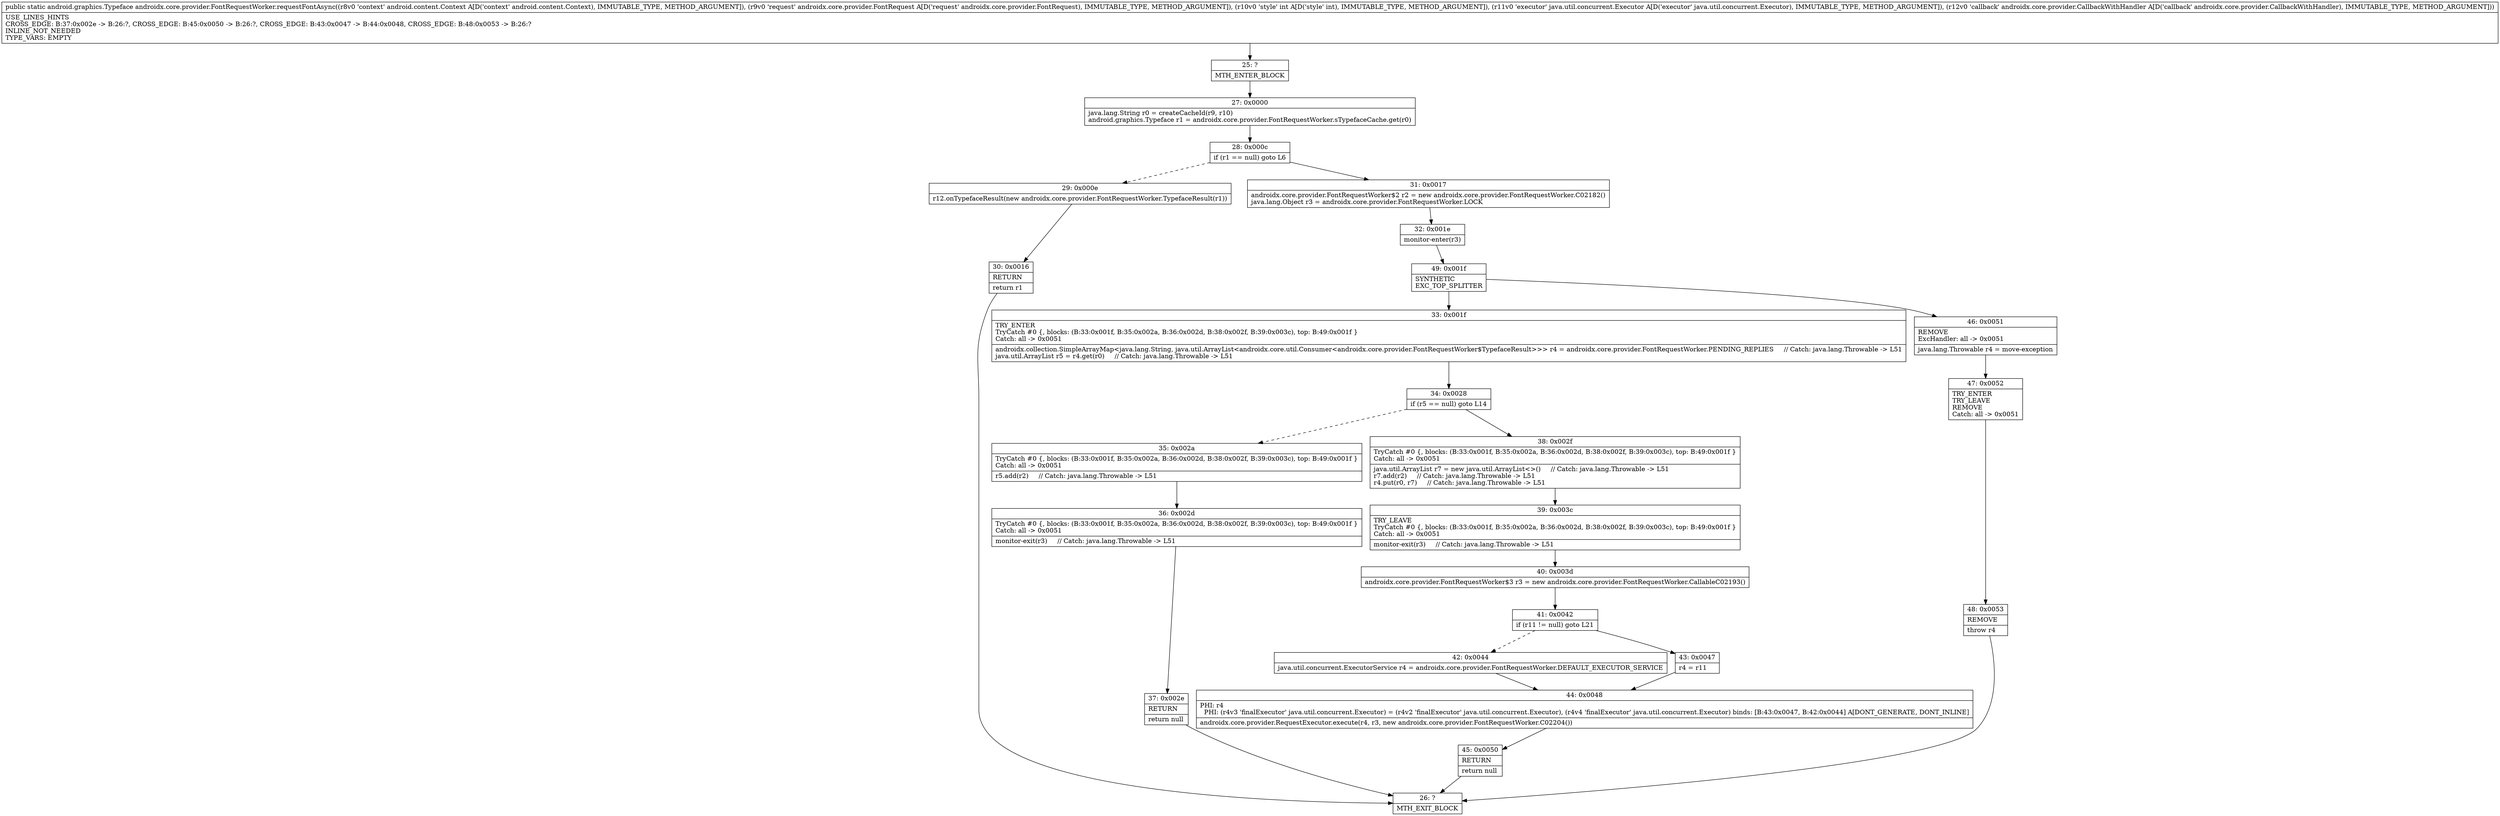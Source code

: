 digraph "CFG forandroidx.core.provider.FontRequestWorker.requestFontAsync(Landroid\/content\/Context;Landroidx\/core\/provider\/FontRequest;ILjava\/util\/concurrent\/Executor;Landroidx\/core\/provider\/CallbackWithHandler;)Landroid\/graphics\/Typeface;" {
Node_25 [shape=record,label="{25\:\ ?|MTH_ENTER_BLOCK\l}"];
Node_27 [shape=record,label="{27\:\ 0x0000|java.lang.String r0 = createCacheId(r9, r10)\landroid.graphics.Typeface r1 = androidx.core.provider.FontRequestWorker.sTypefaceCache.get(r0)\l}"];
Node_28 [shape=record,label="{28\:\ 0x000c|if (r1 == null) goto L6\l}"];
Node_29 [shape=record,label="{29\:\ 0x000e|r12.onTypefaceResult(new androidx.core.provider.FontRequestWorker.TypefaceResult(r1))\l}"];
Node_30 [shape=record,label="{30\:\ 0x0016|RETURN\l|return r1\l}"];
Node_26 [shape=record,label="{26\:\ ?|MTH_EXIT_BLOCK\l}"];
Node_31 [shape=record,label="{31\:\ 0x0017|androidx.core.provider.FontRequestWorker$2 r2 = new androidx.core.provider.FontRequestWorker.C02182()\ljava.lang.Object r3 = androidx.core.provider.FontRequestWorker.LOCK\l}"];
Node_32 [shape=record,label="{32\:\ 0x001e|monitor\-enter(r3)\l}"];
Node_49 [shape=record,label="{49\:\ 0x001f|SYNTHETIC\lEXC_TOP_SPLITTER\l}"];
Node_33 [shape=record,label="{33\:\ 0x001f|TRY_ENTER\lTryCatch #0 \{, blocks: (B:33:0x001f, B:35:0x002a, B:36:0x002d, B:38:0x002f, B:39:0x003c), top: B:49:0x001f \}\lCatch: all \-\> 0x0051\l|androidx.collection.SimpleArrayMap\<java.lang.String, java.util.ArrayList\<androidx.core.util.Consumer\<androidx.core.provider.FontRequestWorker$TypefaceResult\>\>\> r4 = androidx.core.provider.FontRequestWorker.PENDING_REPLIES     \/\/ Catch: java.lang.Throwable \-\> L51\ljava.util.ArrayList r5 = r4.get(r0)     \/\/ Catch: java.lang.Throwable \-\> L51\l}"];
Node_34 [shape=record,label="{34\:\ 0x0028|if (r5 == null) goto L14\l}"];
Node_35 [shape=record,label="{35\:\ 0x002a|TryCatch #0 \{, blocks: (B:33:0x001f, B:35:0x002a, B:36:0x002d, B:38:0x002f, B:39:0x003c), top: B:49:0x001f \}\lCatch: all \-\> 0x0051\l|r5.add(r2)     \/\/ Catch: java.lang.Throwable \-\> L51\l}"];
Node_36 [shape=record,label="{36\:\ 0x002d|TryCatch #0 \{, blocks: (B:33:0x001f, B:35:0x002a, B:36:0x002d, B:38:0x002f, B:39:0x003c), top: B:49:0x001f \}\lCatch: all \-\> 0x0051\l|monitor\-exit(r3)     \/\/ Catch: java.lang.Throwable \-\> L51\l}"];
Node_37 [shape=record,label="{37\:\ 0x002e|RETURN\l|return null\l}"];
Node_38 [shape=record,label="{38\:\ 0x002f|TryCatch #0 \{, blocks: (B:33:0x001f, B:35:0x002a, B:36:0x002d, B:38:0x002f, B:39:0x003c), top: B:49:0x001f \}\lCatch: all \-\> 0x0051\l|java.util.ArrayList r7 = new java.util.ArrayList\<\>()     \/\/ Catch: java.lang.Throwable \-\> L51\lr7.add(r2)     \/\/ Catch: java.lang.Throwable \-\> L51\lr4.put(r0, r7)     \/\/ Catch: java.lang.Throwable \-\> L51\l}"];
Node_39 [shape=record,label="{39\:\ 0x003c|TRY_LEAVE\lTryCatch #0 \{, blocks: (B:33:0x001f, B:35:0x002a, B:36:0x002d, B:38:0x002f, B:39:0x003c), top: B:49:0x001f \}\lCatch: all \-\> 0x0051\l|monitor\-exit(r3)     \/\/ Catch: java.lang.Throwable \-\> L51\l}"];
Node_40 [shape=record,label="{40\:\ 0x003d|androidx.core.provider.FontRequestWorker$3 r3 = new androidx.core.provider.FontRequestWorker.CallableC02193()\l}"];
Node_41 [shape=record,label="{41\:\ 0x0042|if (r11 != null) goto L21\l}"];
Node_42 [shape=record,label="{42\:\ 0x0044|java.util.concurrent.ExecutorService r4 = androidx.core.provider.FontRequestWorker.DEFAULT_EXECUTOR_SERVICE\l}"];
Node_44 [shape=record,label="{44\:\ 0x0048|PHI: r4 \l  PHI: (r4v3 'finalExecutor' java.util.concurrent.Executor) = (r4v2 'finalExecutor' java.util.concurrent.Executor), (r4v4 'finalExecutor' java.util.concurrent.Executor) binds: [B:43:0x0047, B:42:0x0044] A[DONT_GENERATE, DONT_INLINE]\l|androidx.core.provider.RequestExecutor.execute(r4, r3, new androidx.core.provider.FontRequestWorker.C02204())\l}"];
Node_45 [shape=record,label="{45\:\ 0x0050|RETURN\l|return null\l}"];
Node_43 [shape=record,label="{43\:\ 0x0047|r4 = r11\l}"];
Node_46 [shape=record,label="{46\:\ 0x0051|REMOVE\lExcHandler: all \-\> 0x0051\l|java.lang.Throwable r4 = move\-exception\l}"];
Node_47 [shape=record,label="{47\:\ 0x0052|TRY_ENTER\lTRY_LEAVE\lREMOVE\lCatch: all \-\> 0x0051\l}"];
Node_48 [shape=record,label="{48\:\ 0x0053|REMOVE\l|throw r4\l}"];
MethodNode[shape=record,label="{public static android.graphics.Typeface androidx.core.provider.FontRequestWorker.requestFontAsync((r8v0 'context' android.content.Context A[D('context' android.content.Context), IMMUTABLE_TYPE, METHOD_ARGUMENT]), (r9v0 'request' androidx.core.provider.FontRequest A[D('request' androidx.core.provider.FontRequest), IMMUTABLE_TYPE, METHOD_ARGUMENT]), (r10v0 'style' int A[D('style' int), IMMUTABLE_TYPE, METHOD_ARGUMENT]), (r11v0 'executor' java.util.concurrent.Executor A[D('executor' java.util.concurrent.Executor), IMMUTABLE_TYPE, METHOD_ARGUMENT]), (r12v0 'callback' androidx.core.provider.CallbackWithHandler A[D('callback' androidx.core.provider.CallbackWithHandler), IMMUTABLE_TYPE, METHOD_ARGUMENT]))  | USE_LINES_HINTS\lCROSS_EDGE: B:37:0x002e \-\> B:26:?, CROSS_EDGE: B:45:0x0050 \-\> B:26:?, CROSS_EDGE: B:43:0x0047 \-\> B:44:0x0048, CROSS_EDGE: B:48:0x0053 \-\> B:26:?\lINLINE_NOT_NEEDED\lTYPE_VARS: EMPTY\l}"];
MethodNode -> Node_25;Node_25 -> Node_27;
Node_27 -> Node_28;
Node_28 -> Node_29[style=dashed];
Node_28 -> Node_31;
Node_29 -> Node_30;
Node_30 -> Node_26;
Node_31 -> Node_32;
Node_32 -> Node_49;
Node_49 -> Node_33;
Node_49 -> Node_46;
Node_33 -> Node_34;
Node_34 -> Node_35[style=dashed];
Node_34 -> Node_38;
Node_35 -> Node_36;
Node_36 -> Node_37;
Node_37 -> Node_26;
Node_38 -> Node_39;
Node_39 -> Node_40;
Node_40 -> Node_41;
Node_41 -> Node_42[style=dashed];
Node_41 -> Node_43;
Node_42 -> Node_44;
Node_44 -> Node_45;
Node_45 -> Node_26;
Node_43 -> Node_44;
Node_46 -> Node_47;
Node_47 -> Node_48;
Node_48 -> Node_26;
}

